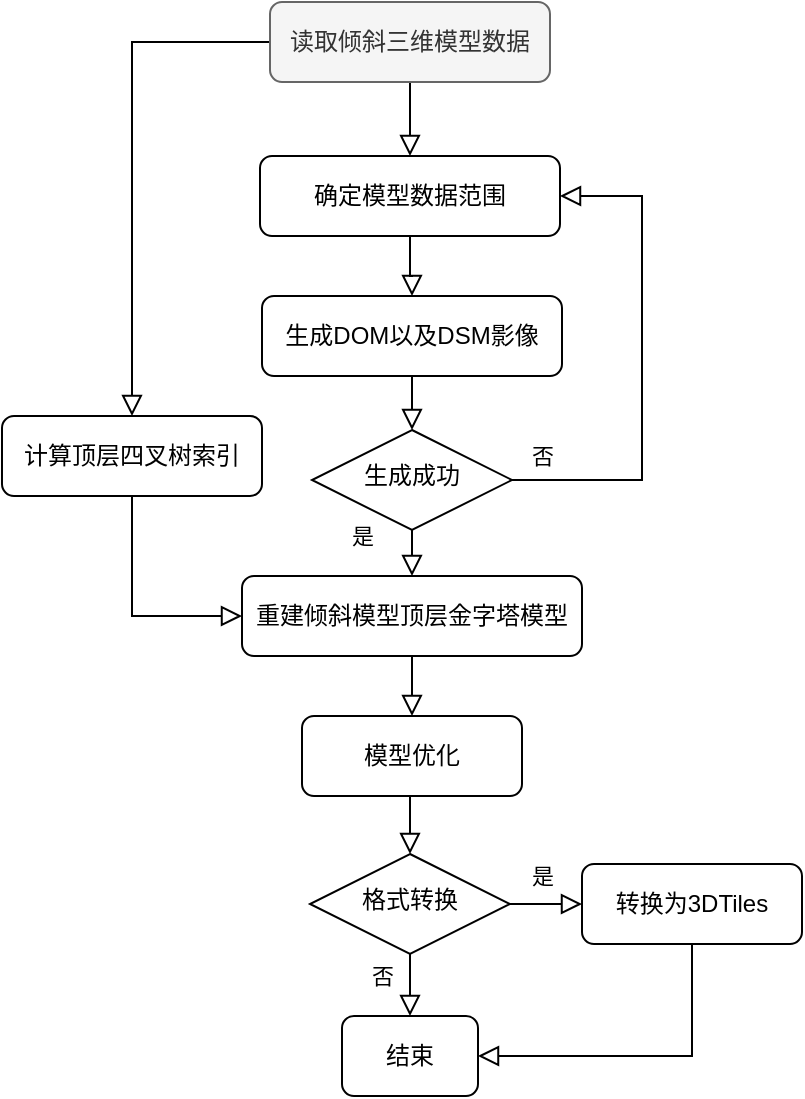 <mxfile version="14.1.3" type="github">
  <diagram id="C5RBs43oDa-KdzZeNtuy" name="Page-1">
    <mxGraphModel dx="673" dy="443" grid="1" gridSize="10" guides="1" tooltips="1" connect="1" arrows="1" fold="1" page="1" pageScale="1" pageWidth="827" pageHeight="1169" math="0" shadow="0">
      <root>
        <mxCell id="WIyWlLk6GJQsqaUBKTNV-0" />
        <mxCell id="WIyWlLk6GJQsqaUBKTNV-1" parent="WIyWlLk6GJQsqaUBKTNV-0" />
        <mxCell id="6SQeuPr72wDjYAihzbBb-19" style="edgeStyle=orthogonalEdgeStyle;rounded=0;orthogonalLoop=1;jettySize=auto;html=1;exitX=0.5;exitY=1;exitDx=0;exitDy=0;entryX=0.5;entryY=0;entryDx=0;entryDy=0;endArrow=block;endFill=0;endSize=8;" edge="1" parent="WIyWlLk6GJQsqaUBKTNV-1" source="WIyWlLk6GJQsqaUBKTNV-3" target="6SQeuPr72wDjYAihzbBb-2">
          <mxGeometry relative="1" as="geometry" />
        </mxCell>
        <mxCell id="6SQeuPr72wDjYAihzbBb-21" style="edgeStyle=orthogonalEdgeStyle;rounded=0;orthogonalLoop=1;jettySize=auto;html=1;exitX=0;exitY=0.5;exitDx=0;exitDy=0;entryX=0.5;entryY=0;entryDx=0;entryDy=0;endArrow=block;endFill=0;endSize=8;" edge="1" parent="WIyWlLk6GJQsqaUBKTNV-1" source="WIyWlLk6GJQsqaUBKTNV-3" target="6SQeuPr72wDjYAihzbBb-14">
          <mxGeometry relative="1" as="geometry" />
        </mxCell>
        <mxCell id="WIyWlLk6GJQsqaUBKTNV-3" value="读取倾斜三维模型数据" style="rounded=1;whiteSpace=wrap;html=1;fontSize=12;glass=0;strokeWidth=1;shadow=0;fillColor=#f5f5f5;strokeColor=#666666;fontColor=#333333;" parent="WIyWlLk6GJQsqaUBKTNV-1" vertex="1">
          <mxGeometry x="264" y="53" width="140" height="40" as="geometry" />
        </mxCell>
        <mxCell id="6SQeuPr72wDjYAihzbBb-13" style="edgeStyle=orthogonalEdgeStyle;rounded=0;orthogonalLoop=1;jettySize=auto;html=1;exitX=0.5;exitY=1;exitDx=0;exitDy=0;entryX=0.5;entryY=0;entryDx=0;entryDy=0;endArrow=block;endFill=0;endSize=8;" edge="1" parent="WIyWlLk6GJQsqaUBKTNV-1" source="6SQeuPr72wDjYAihzbBb-0" target="6SQeuPr72wDjYAihzbBb-4">
          <mxGeometry relative="1" as="geometry" />
        </mxCell>
        <mxCell id="6SQeuPr72wDjYAihzbBb-0" value="生成DOM以及DSM影像" style="rounded=1;whiteSpace=wrap;html=1;fontSize=12;glass=0;strokeWidth=1;shadow=0;" vertex="1" parent="WIyWlLk6GJQsqaUBKTNV-1">
          <mxGeometry x="260" y="200" width="150" height="40" as="geometry" />
        </mxCell>
        <mxCell id="6SQeuPr72wDjYAihzbBb-12" style="edgeStyle=orthogonalEdgeStyle;rounded=0;orthogonalLoop=1;jettySize=auto;html=1;exitX=0.5;exitY=1;exitDx=0;exitDy=0;endArrow=block;endFill=0;endSize=8;" edge="1" parent="WIyWlLk6GJQsqaUBKTNV-1" source="6SQeuPr72wDjYAihzbBb-2" target="6SQeuPr72wDjYAihzbBb-0">
          <mxGeometry relative="1" as="geometry" />
        </mxCell>
        <mxCell id="6SQeuPr72wDjYAihzbBb-2" value="确定模型数据范围" style="rounded=1;whiteSpace=wrap;html=1;fontSize=12;glass=0;strokeWidth=1;shadow=0;" vertex="1" parent="WIyWlLk6GJQsqaUBKTNV-1">
          <mxGeometry x="259" y="130" width="150" height="40" as="geometry" />
        </mxCell>
        <mxCell id="6SQeuPr72wDjYAihzbBb-9" value="否" style="edgeStyle=orthogonalEdgeStyle;rounded=0;orthogonalLoop=1;jettySize=auto;html=1;exitX=1;exitY=0.5;exitDx=0;exitDy=0;entryX=1;entryY=0.5;entryDx=0;entryDy=0;endArrow=block;endFill=0;endSize=8;" edge="1" parent="WIyWlLk6GJQsqaUBKTNV-1" source="6SQeuPr72wDjYAihzbBb-4" target="6SQeuPr72wDjYAihzbBb-2">
          <mxGeometry x="-0.878" y="12" relative="1" as="geometry">
            <Array as="points">
              <mxPoint x="450" y="292" />
              <mxPoint x="450" y="150" />
            </Array>
            <mxPoint as="offset" />
          </mxGeometry>
        </mxCell>
        <mxCell id="6SQeuPr72wDjYAihzbBb-10" value="是" style="edgeStyle=orthogonalEdgeStyle;rounded=0;orthogonalLoop=1;jettySize=auto;html=1;exitX=0.5;exitY=1;exitDx=0;exitDy=0;entryX=0.5;entryY=0;entryDx=0;entryDy=0;endArrow=block;endFill=0;endSize=8;" edge="1" parent="WIyWlLk6GJQsqaUBKTNV-1" source="6SQeuPr72wDjYAihzbBb-4" target="6SQeuPr72wDjYAihzbBb-6">
          <mxGeometry x="-0.739" y="-25" relative="1" as="geometry">
            <mxPoint as="offset" />
          </mxGeometry>
        </mxCell>
        <mxCell id="6SQeuPr72wDjYAihzbBb-4" value="生成成功" style="rhombus;whiteSpace=wrap;html=1;shadow=0;fontFamily=Helvetica;fontSize=12;align=center;strokeWidth=1;spacing=6;spacingTop=-4;" vertex="1" parent="WIyWlLk6GJQsqaUBKTNV-1">
          <mxGeometry x="285" y="267" width="100" height="50" as="geometry" />
        </mxCell>
        <mxCell id="6SQeuPr72wDjYAihzbBb-23" style="edgeStyle=orthogonalEdgeStyle;rounded=0;orthogonalLoop=1;jettySize=auto;html=1;exitX=0.5;exitY=1;exitDx=0;exitDy=0;entryX=0.5;entryY=0;entryDx=0;entryDy=0;endArrow=block;endFill=0;endSize=8;" edge="1" parent="WIyWlLk6GJQsqaUBKTNV-1" source="6SQeuPr72wDjYAihzbBb-6" target="6SQeuPr72wDjYAihzbBb-22">
          <mxGeometry relative="1" as="geometry" />
        </mxCell>
        <mxCell id="6SQeuPr72wDjYAihzbBb-6" value="重建倾斜模型顶层金字塔模型" style="rounded=1;whiteSpace=wrap;html=1;fontSize=12;glass=0;strokeWidth=1;shadow=0;" vertex="1" parent="WIyWlLk6GJQsqaUBKTNV-1">
          <mxGeometry x="250" y="340" width="170" height="40" as="geometry" />
        </mxCell>
        <mxCell id="6SQeuPr72wDjYAihzbBb-17" style="edgeStyle=orthogonalEdgeStyle;rounded=0;orthogonalLoop=1;jettySize=auto;html=1;exitX=0.5;exitY=1;exitDx=0;exitDy=0;entryX=0;entryY=0.5;entryDx=0;entryDy=0;endArrow=block;endFill=0;endSize=8;" edge="1" parent="WIyWlLk6GJQsqaUBKTNV-1" source="6SQeuPr72wDjYAihzbBb-14" target="6SQeuPr72wDjYAihzbBb-6">
          <mxGeometry relative="1" as="geometry" />
        </mxCell>
        <mxCell id="6SQeuPr72wDjYAihzbBb-14" value="计算顶层四叉树索引" style="rounded=1;whiteSpace=wrap;html=1;fontSize=12;glass=0;strokeWidth=1;shadow=0;" vertex="1" parent="WIyWlLk6GJQsqaUBKTNV-1">
          <mxGeometry x="130" y="260" width="130" height="40" as="geometry" />
        </mxCell>
        <mxCell id="6SQeuPr72wDjYAihzbBb-25" style="edgeStyle=orthogonalEdgeStyle;rounded=0;orthogonalLoop=1;jettySize=auto;html=1;exitX=0.5;exitY=1;exitDx=0;exitDy=0;entryX=0.5;entryY=0;entryDx=0;entryDy=0;endArrow=block;endFill=0;endSize=8;" edge="1" parent="WIyWlLk6GJQsqaUBKTNV-1" source="6SQeuPr72wDjYAihzbBb-22" target="6SQeuPr72wDjYAihzbBb-24">
          <mxGeometry relative="1" as="geometry" />
        </mxCell>
        <mxCell id="6SQeuPr72wDjYAihzbBb-22" value="模型优化" style="rounded=1;whiteSpace=wrap;html=1;fontSize=12;glass=0;strokeWidth=1;shadow=0;" vertex="1" parent="WIyWlLk6GJQsqaUBKTNV-1">
          <mxGeometry x="280" y="410" width="110" height="40" as="geometry" />
        </mxCell>
        <mxCell id="6SQeuPr72wDjYAihzbBb-28" value="是" style="edgeStyle=orthogonalEdgeStyle;rounded=0;orthogonalLoop=1;jettySize=auto;html=1;exitX=1;exitY=0.5;exitDx=0;exitDy=0;entryX=0;entryY=0.5;entryDx=0;entryDy=0;endArrow=block;endFill=0;endSize=8;" edge="1" parent="WIyWlLk6GJQsqaUBKTNV-1" source="6SQeuPr72wDjYAihzbBb-24" target="6SQeuPr72wDjYAihzbBb-27">
          <mxGeometry x="-0.111" y="14" relative="1" as="geometry">
            <mxPoint as="offset" />
          </mxGeometry>
        </mxCell>
        <mxCell id="6SQeuPr72wDjYAihzbBb-30" value="否" style="edgeStyle=orthogonalEdgeStyle;rounded=0;orthogonalLoop=1;jettySize=auto;html=1;exitX=0.5;exitY=1;exitDx=0;exitDy=0;entryX=0.5;entryY=0;entryDx=0;entryDy=0;endArrow=block;endFill=0;endSize=8;" edge="1" parent="WIyWlLk6GJQsqaUBKTNV-1" source="6SQeuPr72wDjYAihzbBb-24" target="6SQeuPr72wDjYAihzbBb-26">
          <mxGeometry x="-0.29" y="-14" relative="1" as="geometry">
            <mxPoint as="offset" />
          </mxGeometry>
        </mxCell>
        <mxCell id="6SQeuPr72wDjYAihzbBb-24" value="格式转换" style="rhombus;whiteSpace=wrap;html=1;shadow=0;fontFamily=Helvetica;fontSize=12;align=center;strokeWidth=1;spacing=6;spacingTop=-4;" vertex="1" parent="WIyWlLk6GJQsqaUBKTNV-1">
          <mxGeometry x="284" y="479" width="100" height="50" as="geometry" />
        </mxCell>
        <mxCell id="6SQeuPr72wDjYAihzbBb-26" value="结束" style="rounded=1;whiteSpace=wrap;html=1;fontSize=12;glass=0;strokeWidth=1;shadow=0;" vertex="1" parent="WIyWlLk6GJQsqaUBKTNV-1">
          <mxGeometry x="300" y="560" width="68" height="40" as="geometry" />
        </mxCell>
        <mxCell id="6SQeuPr72wDjYAihzbBb-29" style="edgeStyle=orthogonalEdgeStyle;rounded=0;orthogonalLoop=1;jettySize=auto;html=1;exitX=0.5;exitY=1;exitDx=0;exitDy=0;entryX=1;entryY=0.5;entryDx=0;entryDy=0;endArrow=block;endFill=0;endSize=8;" edge="1" parent="WIyWlLk6GJQsqaUBKTNV-1" source="6SQeuPr72wDjYAihzbBb-27" target="6SQeuPr72wDjYAihzbBb-26">
          <mxGeometry relative="1" as="geometry" />
        </mxCell>
        <mxCell id="6SQeuPr72wDjYAihzbBb-27" value="转换为3DTiles" style="rounded=1;whiteSpace=wrap;html=1;fontSize=12;glass=0;strokeWidth=1;shadow=0;" vertex="1" parent="WIyWlLk6GJQsqaUBKTNV-1">
          <mxGeometry x="420" y="484" width="110" height="40" as="geometry" />
        </mxCell>
      </root>
    </mxGraphModel>
  </diagram>
</mxfile>
